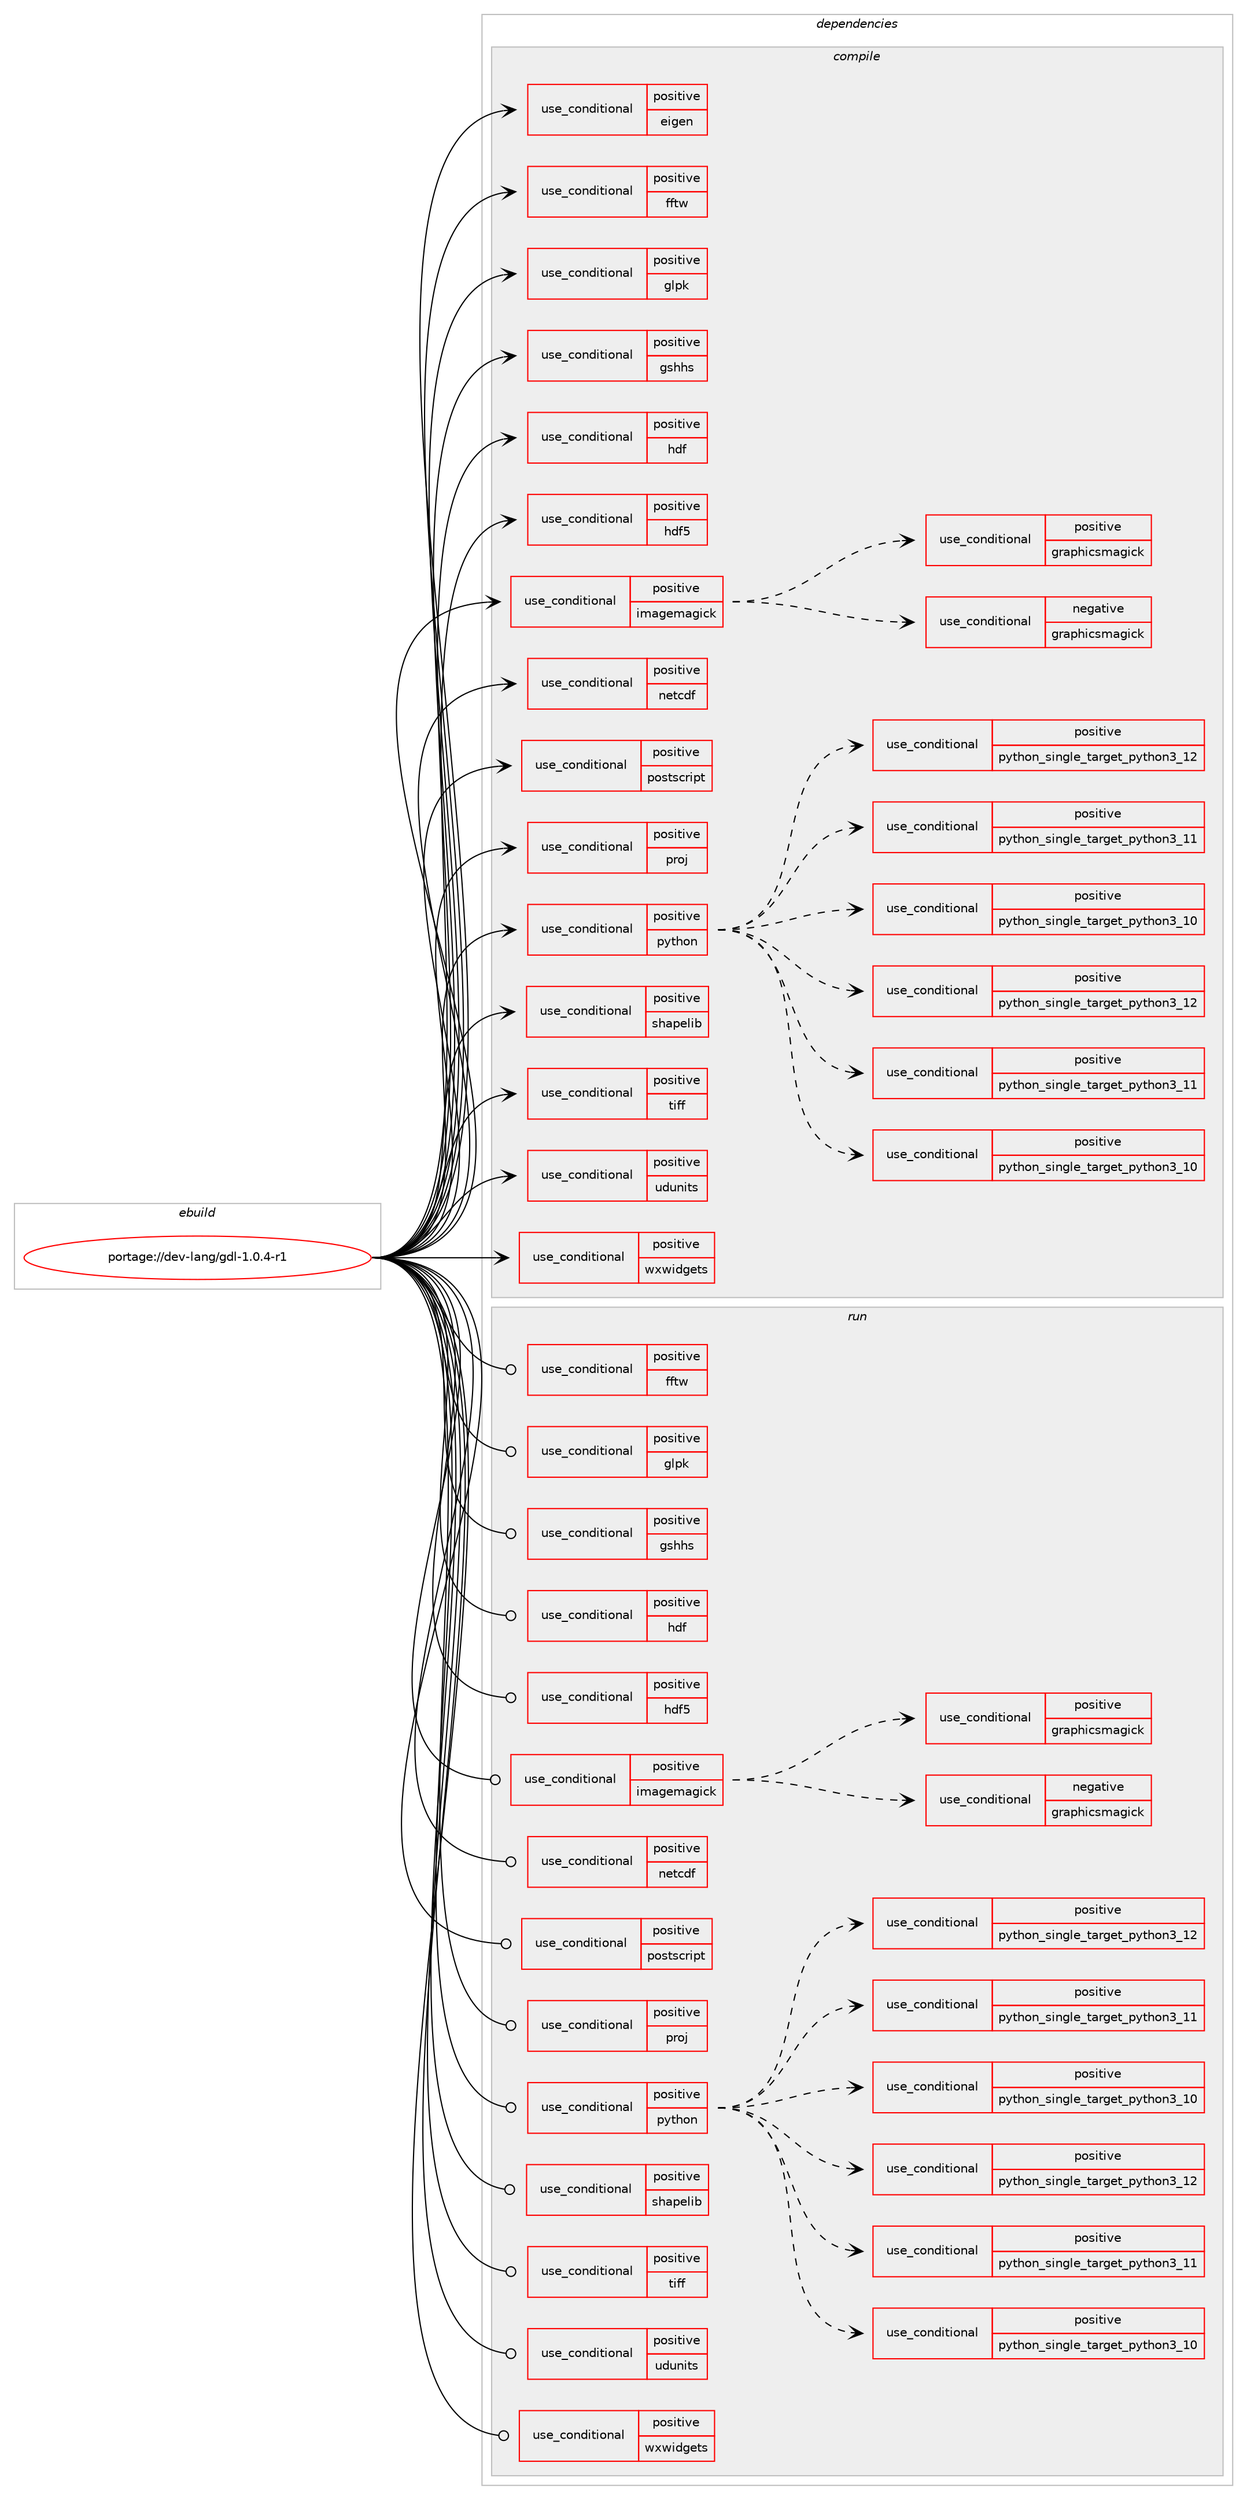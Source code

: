 digraph prolog {

# *************
# Graph options
# *************

newrank=true;
concentrate=true;
compound=true;
graph [rankdir=LR,fontname=Helvetica,fontsize=10,ranksep=1.5];#, ranksep=2.5, nodesep=0.2];
edge  [arrowhead=vee];
node  [fontname=Helvetica,fontsize=10];

# **********
# The ebuild
# **********

subgraph cluster_leftcol {
color=gray;
rank=same;
label=<<i>ebuild</i>>;
id [label="portage://dev-lang/gdl-1.0.4-r1", color=red, width=4, href="../dev-lang/gdl-1.0.4-r1.svg"];
}

# ****************
# The dependencies
# ****************

subgraph cluster_midcol {
color=gray;
label=<<i>dependencies</i>>;
subgraph cluster_compile {
fillcolor="#eeeeee";
style=filled;
label=<<i>compile</i>>;
subgraph cond22222 {
dependency50138 [label=<<TABLE BORDER="0" CELLBORDER="1" CELLSPACING="0" CELLPADDING="4"><TR><TD ROWSPAN="3" CELLPADDING="10">use_conditional</TD></TR><TR><TD>positive</TD></TR><TR><TD>eigen</TD></TR></TABLE>>, shape=none, color=red];
# *** BEGIN UNKNOWN DEPENDENCY TYPE (TODO) ***
# dependency50138 -> package_dependency(portage://dev-lang/gdl-1.0.4-r1,install,no,dev-cpp,eigen,none,[,,],[slot(3)],[])
# *** END UNKNOWN DEPENDENCY TYPE (TODO) ***

}
id:e -> dependency50138:w [weight=20,style="solid",arrowhead="vee"];
subgraph cond22223 {
dependency50139 [label=<<TABLE BORDER="0" CELLBORDER="1" CELLSPACING="0" CELLPADDING="4"><TR><TD ROWSPAN="3" CELLPADDING="10">use_conditional</TD></TR><TR><TD>positive</TD></TR><TR><TD>fftw</TD></TR></TABLE>>, shape=none, color=red];
# *** BEGIN UNKNOWN DEPENDENCY TYPE (TODO) ***
# dependency50139 -> package_dependency(portage://dev-lang/gdl-1.0.4-r1,install,no,sci-libs,fftw,none,[,,],[slot(3.0),equal],[])
# *** END UNKNOWN DEPENDENCY TYPE (TODO) ***

}
id:e -> dependency50139:w [weight=20,style="solid",arrowhead="vee"];
subgraph cond22224 {
dependency50140 [label=<<TABLE BORDER="0" CELLBORDER="1" CELLSPACING="0" CELLPADDING="4"><TR><TD ROWSPAN="3" CELLPADDING="10">use_conditional</TD></TR><TR><TD>positive</TD></TR><TR><TD>glpk</TD></TR></TABLE>>, shape=none, color=red];
# *** BEGIN UNKNOWN DEPENDENCY TYPE (TODO) ***
# dependency50140 -> package_dependency(portage://dev-lang/gdl-1.0.4-r1,install,no,sci-mathematics,glpk,none,[,,],any_same_slot,[])
# *** END UNKNOWN DEPENDENCY TYPE (TODO) ***

}
id:e -> dependency50140:w [weight=20,style="solid",arrowhead="vee"];
subgraph cond22225 {
dependency50141 [label=<<TABLE BORDER="0" CELLBORDER="1" CELLSPACING="0" CELLPADDING="4"><TR><TD ROWSPAN="3" CELLPADDING="10">use_conditional</TD></TR><TR><TD>positive</TD></TR><TR><TD>gshhs</TD></TR></TABLE>>, shape=none, color=red];
# *** BEGIN UNKNOWN DEPENDENCY TYPE (TODO) ***
# dependency50141 -> package_dependency(portage://dev-lang/gdl-1.0.4-r1,install,no,sci-geosciences,gshhs-data,none,[,,],[],[])
# *** END UNKNOWN DEPENDENCY TYPE (TODO) ***

# *** BEGIN UNKNOWN DEPENDENCY TYPE (TODO) ***
# dependency50141 -> package_dependency(portage://dev-lang/gdl-1.0.4-r1,install,no,sci-geosciences,gshhs,none,[,,],any_same_slot,[])
# *** END UNKNOWN DEPENDENCY TYPE (TODO) ***

}
id:e -> dependency50141:w [weight=20,style="solid",arrowhead="vee"];
subgraph cond22226 {
dependency50142 [label=<<TABLE BORDER="0" CELLBORDER="1" CELLSPACING="0" CELLPADDING="4"><TR><TD ROWSPAN="3" CELLPADDING="10">use_conditional</TD></TR><TR><TD>positive</TD></TR><TR><TD>hdf</TD></TR></TABLE>>, shape=none, color=red];
# *** BEGIN UNKNOWN DEPENDENCY TYPE (TODO) ***
# dependency50142 -> package_dependency(portage://dev-lang/gdl-1.0.4-r1,install,no,sci-libs,hdf,none,[,,],any_same_slot,[])
# *** END UNKNOWN DEPENDENCY TYPE (TODO) ***

}
id:e -> dependency50142:w [weight=20,style="solid",arrowhead="vee"];
subgraph cond22227 {
dependency50143 [label=<<TABLE BORDER="0" CELLBORDER="1" CELLSPACING="0" CELLPADDING="4"><TR><TD ROWSPAN="3" CELLPADDING="10">use_conditional</TD></TR><TR><TD>positive</TD></TR><TR><TD>hdf5</TD></TR></TABLE>>, shape=none, color=red];
# *** BEGIN UNKNOWN DEPENDENCY TYPE (TODO) ***
# dependency50143 -> package_dependency(portage://dev-lang/gdl-1.0.4-r1,install,no,sci-libs,hdf5,none,[,,],any_same_slot,[])
# *** END UNKNOWN DEPENDENCY TYPE (TODO) ***

}
id:e -> dependency50143:w [weight=20,style="solid",arrowhead="vee"];
subgraph cond22228 {
dependency50144 [label=<<TABLE BORDER="0" CELLBORDER="1" CELLSPACING="0" CELLPADDING="4"><TR><TD ROWSPAN="3" CELLPADDING="10">use_conditional</TD></TR><TR><TD>positive</TD></TR><TR><TD>imagemagick</TD></TR></TABLE>>, shape=none, color=red];
subgraph cond22229 {
dependency50145 [label=<<TABLE BORDER="0" CELLBORDER="1" CELLSPACING="0" CELLPADDING="4"><TR><TD ROWSPAN="3" CELLPADDING="10">use_conditional</TD></TR><TR><TD>negative</TD></TR><TR><TD>graphicsmagick</TD></TR></TABLE>>, shape=none, color=red];
# *** BEGIN UNKNOWN DEPENDENCY TYPE (TODO) ***
# dependency50145 -> package_dependency(portage://dev-lang/gdl-1.0.4-r1,install,no,media-gfx,imagemagick,none,[,,],any_same_slot,[use(enable(cxx),none)])
# *** END UNKNOWN DEPENDENCY TYPE (TODO) ***

}
dependency50144:e -> dependency50145:w [weight=20,style="dashed",arrowhead="vee"];
subgraph cond22230 {
dependency50146 [label=<<TABLE BORDER="0" CELLBORDER="1" CELLSPACING="0" CELLPADDING="4"><TR><TD ROWSPAN="3" CELLPADDING="10">use_conditional</TD></TR><TR><TD>positive</TD></TR><TR><TD>graphicsmagick</TD></TR></TABLE>>, shape=none, color=red];
# *** BEGIN UNKNOWN DEPENDENCY TYPE (TODO) ***
# dependency50146 -> package_dependency(portage://dev-lang/gdl-1.0.4-r1,install,no,media-gfx,graphicsmagick,none,[,,],any_same_slot,[use(enable(cxx),none)])
# *** END UNKNOWN DEPENDENCY TYPE (TODO) ***

}
dependency50144:e -> dependency50146:w [weight=20,style="dashed",arrowhead="vee"];
}
id:e -> dependency50144:w [weight=20,style="solid",arrowhead="vee"];
subgraph cond22231 {
dependency50147 [label=<<TABLE BORDER="0" CELLBORDER="1" CELLSPACING="0" CELLPADDING="4"><TR><TD ROWSPAN="3" CELLPADDING="10">use_conditional</TD></TR><TR><TD>positive</TD></TR><TR><TD>netcdf</TD></TR></TABLE>>, shape=none, color=red];
# *** BEGIN UNKNOWN DEPENDENCY TYPE (TODO) ***
# dependency50147 -> package_dependency(portage://dev-lang/gdl-1.0.4-r1,install,no,sci-libs,netcdf,none,[,,],any_same_slot,[])
# *** END UNKNOWN DEPENDENCY TYPE (TODO) ***

}
id:e -> dependency50147:w [weight=20,style="solid",arrowhead="vee"];
subgraph cond22232 {
dependency50148 [label=<<TABLE BORDER="0" CELLBORDER="1" CELLSPACING="0" CELLPADDING="4"><TR><TD ROWSPAN="3" CELLPADDING="10">use_conditional</TD></TR><TR><TD>positive</TD></TR><TR><TD>postscript</TD></TR></TABLE>>, shape=none, color=red];
# *** BEGIN UNKNOWN DEPENDENCY TYPE (TODO) ***
# dependency50148 -> package_dependency(portage://dev-lang/gdl-1.0.4-r1,install,no,dev-libs,pslib,none,[,,],[],[])
# *** END UNKNOWN DEPENDENCY TYPE (TODO) ***

}
id:e -> dependency50148:w [weight=20,style="solid",arrowhead="vee"];
subgraph cond22233 {
dependency50149 [label=<<TABLE BORDER="0" CELLBORDER="1" CELLSPACING="0" CELLPADDING="4"><TR><TD ROWSPAN="3" CELLPADDING="10">use_conditional</TD></TR><TR><TD>positive</TD></TR><TR><TD>proj</TD></TR></TABLE>>, shape=none, color=red];
# *** BEGIN UNKNOWN DEPENDENCY TYPE (TODO) ***
# dependency50149 -> package_dependency(portage://dev-lang/gdl-1.0.4-r1,install,no,sci-libs,proj,none,[,,],any_same_slot,[])
# *** END UNKNOWN DEPENDENCY TYPE (TODO) ***

}
id:e -> dependency50149:w [weight=20,style="solid",arrowhead="vee"];
subgraph cond22234 {
dependency50150 [label=<<TABLE BORDER="0" CELLBORDER="1" CELLSPACING="0" CELLPADDING="4"><TR><TD ROWSPAN="3" CELLPADDING="10">use_conditional</TD></TR><TR><TD>positive</TD></TR><TR><TD>python</TD></TR></TABLE>>, shape=none, color=red];
subgraph cond22235 {
dependency50151 [label=<<TABLE BORDER="0" CELLBORDER="1" CELLSPACING="0" CELLPADDING="4"><TR><TD ROWSPAN="3" CELLPADDING="10">use_conditional</TD></TR><TR><TD>positive</TD></TR><TR><TD>python_single_target_python3_10</TD></TR></TABLE>>, shape=none, color=red];
# *** BEGIN UNKNOWN DEPENDENCY TYPE (TODO) ***
# dependency50151 -> package_dependency(portage://dev-lang/gdl-1.0.4-r1,install,no,dev-lang,python,none,[,,],[slot(3.10)],[])
# *** END UNKNOWN DEPENDENCY TYPE (TODO) ***

}
dependency50150:e -> dependency50151:w [weight=20,style="dashed",arrowhead="vee"];
subgraph cond22236 {
dependency50152 [label=<<TABLE BORDER="0" CELLBORDER="1" CELLSPACING="0" CELLPADDING="4"><TR><TD ROWSPAN="3" CELLPADDING="10">use_conditional</TD></TR><TR><TD>positive</TD></TR><TR><TD>python_single_target_python3_11</TD></TR></TABLE>>, shape=none, color=red];
# *** BEGIN UNKNOWN DEPENDENCY TYPE (TODO) ***
# dependency50152 -> package_dependency(portage://dev-lang/gdl-1.0.4-r1,install,no,dev-lang,python,none,[,,],[slot(3.11)],[])
# *** END UNKNOWN DEPENDENCY TYPE (TODO) ***

}
dependency50150:e -> dependency50152:w [weight=20,style="dashed",arrowhead="vee"];
subgraph cond22237 {
dependency50153 [label=<<TABLE BORDER="0" CELLBORDER="1" CELLSPACING="0" CELLPADDING="4"><TR><TD ROWSPAN="3" CELLPADDING="10">use_conditional</TD></TR><TR><TD>positive</TD></TR><TR><TD>python_single_target_python3_12</TD></TR></TABLE>>, shape=none, color=red];
# *** BEGIN UNKNOWN DEPENDENCY TYPE (TODO) ***
# dependency50153 -> package_dependency(portage://dev-lang/gdl-1.0.4-r1,install,no,dev-lang,python,none,[,,],[slot(3.12)],[])
# *** END UNKNOWN DEPENDENCY TYPE (TODO) ***

}
dependency50150:e -> dependency50153:w [weight=20,style="dashed",arrowhead="vee"];
subgraph cond22238 {
dependency50154 [label=<<TABLE BORDER="0" CELLBORDER="1" CELLSPACING="0" CELLPADDING="4"><TR><TD ROWSPAN="3" CELLPADDING="10">use_conditional</TD></TR><TR><TD>positive</TD></TR><TR><TD>python_single_target_python3_10</TD></TR></TABLE>>, shape=none, color=red];
# *** BEGIN UNKNOWN DEPENDENCY TYPE (TODO) ***
# dependency50154 -> package_dependency(portage://dev-lang/gdl-1.0.4-r1,install,no,dev-python,numpy,none,[,,],[],[use(enable(python_targets_python3_10),negative)])
# *** END UNKNOWN DEPENDENCY TYPE (TODO) ***

}
dependency50150:e -> dependency50154:w [weight=20,style="dashed",arrowhead="vee"];
subgraph cond22239 {
dependency50155 [label=<<TABLE BORDER="0" CELLBORDER="1" CELLSPACING="0" CELLPADDING="4"><TR><TD ROWSPAN="3" CELLPADDING="10">use_conditional</TD></TR><TR><TD>positive</TD></TR><TR><TD>python_single_target_python3_11</TD></TR></TABLE>>, shape=none, color=red];
# *** BEGIN UNKNOWN DEPENDENCY TYPE (TODO) ***
# dependency50155 -> package_dependency(portage://dev-lang/gdl-1.0.4-r1,install,no,dev-python,numpy,none,[,,],[],[use(enable(python_targets_python3_11),negative)])
# *** END UNKNOWN DEPENDENCY TYPE (TODO) ***

}
dependency50150:e -> dependency50155:w [weight=20,style="dashed",arrowhead="vee"];
subgraph cond22240 {
dependency50156 [label=<<TABLE BORDER="0" CELLBORDER="1" CELLSPACING="0" CELLPADDING="4"><TR><TD ROWSPAN="3" CELLPADDING="10">use_conditional</TD></TR><TR><TD>positive</TD></TR><TR><TD>python_single_target_python3_12</TD></TR></TABLE>>, shape=none, color=red];
# *** BEGIN UNKNOWN DEPENDENCY TYPE (TODO) ***
# dependency50156 -> package_dependency(portage://dev-lang/gdl-1.0.4-r1,install,no,dev-python,numpy,none,[,,],[],[use(enable(python_targets_python3_12),negative)])
# *** END UNKNOWN DEPENDENCY TYPE (TODO) ***

}
dependency50150:e -> dependency50156:w [weight=20,style="dashed",arrowhead="vee"];
}
id:e -> dependency50150:w [weight=20,style="solid",arrowhead="vee"];
subgraph cond22241 {
dependency50157 [label=<<TABLE BORDER="0" CELLBORDER="1" CELLSPACING="0" CELLPADDING="4"><TR><TD ROWSPAN="3" CELLPADDING="10">use_conditional</TD></TR><TR><TD>positive</TD></TR><TR><TD>shapelib</TD></TR></TABLE>>, shape=none, color=red];
# *** BEGIN UNKNOWN DEPENDENCY TYPE (TODO) ***
# dependency50157 -> package_dependency(portage://dev-lang/gdl-1.0.4-r1,install,no,sci-libs,shapelib,none,[,,],any_same_slot,[])
# *** END UNKNOWN DEPENDENCY TYPE (TODO) ***

}
id:e -> dependency50157:w [weight=20,style="solid",arrowhead="vee"];
subgraph cond22242 {
dependency50158 [label=<<TABLE BORDER="0" CELLBORDER="1" CELLSPACING="0" CELLPADDING="4"><TR><TD ROWSPAN="3" CELLPADDING="10">use_conditional</TD></TR><TR><TD>positive</TD></TR><TR><TD>tiff</TD></TR></TABLE>>, shape=none, color=red];
# *** BEGIN UNKNOWN DEPENDENCY TYPE (TODO) ***
# dependency50158 -> package_dependency(portage://dev-lang/gdl-1.0.4-r1,install,no,media-libs,tiff,none,[,,],any_same_slot,[])
# *** END UNKNOWN DEPENDENCY TYPE (TODO) ***

# *** BEGIN UNKNOWN DEPENDENCY TYPE (TODO) ***
# dependency50158 -> package_dependency(portage://dev-lang/gdl-1.0.4-r1,install,no,sci-libs,libgeotiff,none,[,,],any_same_slot,[])
# *** END UNKNOWN DEPENDENCY TYPE (TODO) ***

}
id:e -> dependency50158:w [weight=20,style="solid",arrowhead="vee"];
subgraph cond22243 {
dependency50159 [label=<<TABLE BORDER="0" CELLBORDER="1" CELLSPACING="0" CELLPADDING="4"><TR><TD ROWSPAN="3" CELLPADDING="10">use_conditional</TD></TR><TR><TD>positive</TD></TR><TR><TD>udunits</TD></TR></TABLE>>, shape=none, color=red];
# *** BEGIN UNKNOWN DEPENDENCY TYPE (TODO) ***
# dependency50159 -> package_dependency(portage://dev-lang/gdl-1.0.4-r1,install,no,sci-libs,udunits,none,[,,],[],[])
# *** END UNKNOWN DEPENDENCY TYPE (TODO) ***

}
id:e -> dependency50159:w [weight=20,style="solid",arrowhead="vee"];
subgraph cond22244 {
dependency50160 [label=<<TABLE BORDER="0" CELLBORDER="1" CELLSPACING="0" CELLPADDING="4"><TR><TD ROWSPAN="3" CELLPADDING="10">use_conditional</TD></TR><TR><TD>positive</TD></TR><TR><TD>wxwidgets</TD></TR></TABLE>>, shape=none, color=red];
# *** BEGIN UNKNOWN DEPENDENCY TYPE (TODO) ***
# dependency50160 -> package_dependency(portage://dev-lang/gdl-1.0.4-r1,install,no,x11-libs,wxGTK,none,[,,],[slot(3.2-gtk3)],[use(enable(X),none)])
# *** END UNKNOWN DEPENDENCY TYPE (TODO) ***

}
id:e -> dependency50160:w [weight=20,style="solid",arrowhead="vee"];
# *** BEGIN UNKNOWN DEPENDENCY TYPE (TODO) ***
# id -> package_dependency(portage://dev-lang/gdl-1.0.4-r1,install,no,dev-cpp,antlr-cpp,none,[,,],[slot(2),equal],[])
# *** END UNKNOWN DEPENDENCY TYPE (TODO) ***

# *** BEGIN UNKNOWN DEPENDENCY TYPE (TODO) ***
# id -> package_dependency(portage://dev-lang/gdl-1.0.4-r1,install,no,dev-libs,expat,none,[,,],[],[])
# *** END UNKNOWN DEPENDENCY TYPE (TODO) ***

# *** BEGIN UNKNOWN DEPENDENCY TYPE (TODO) ***
# id -> package_dependency(portage://dev-lang/gdl-1.0.4-r1,install,no,media-libs,libpng,none,[,,],any_same_slot,[])
# *** END UNKNOWN DEPENDENCY TYPE (TODO) ***

# *** BEGIN UNKNOWN DEPENDENCY TYPE (TODO) ***
# id -> package_dependency(portage://dev-lang/gdl-1.0.4-r1,install,no,net-libs,libtirpc,none,[,,],any_same_slot,[])
# *** END UNKNOWN DEPENDENCY TYPE (TODO) ***

# *** BEGIN UNKNOWN DEPENDENCY TYPE (TODO) ***
# id -> package_dependency(portage://dev-lang/gdl-1.0.4-r1,install,no,sci-libs,gsl,none,[,,],any_same_slot,[])
# *** END UNKNOWN DEPENDENCY TYPE (TODO) ***

# *** BEGIN UNKNOWN DEPENDENCY TYPE (TODO) ***
# id -> package_dependency(portage://dev-lang/gdl-1.0.4-r1,install,no,sci-libs,plplot,none,[,,],any_same_slot,[use(enable(X),none),use(enable(cxx),none),use(disable(dynamic),none),use(optenable(wxwidgets),none)])
# *** END UNKNOWN DEPENDENCY TYPE (TODO) ***

# *** BEGIN UNKNOWN DEPENDENCY TYPE (TODO) ***
# id -> package_dependency(portage://dev-lang/gdl-1.0.4-r1,install,no,sys-libs,ncurses,none,[,,],any_same_slot,[])
# *** END UNKNOWN DEPENDENCY TYPE (TODO) ***

# *** BEGIN UNKNOWN DEPENDENCY TYPE (TODO) ***
# id -> package_dependency(portage://dev-lang/gdl-1.0.4-r1,install,no,sys-libs,readline,none,[,,],any_same_slot,[])
# *** END UNKNOWN DEPENDENCY TYPE (TODO) ***

# *** BEGIN UNKNOWN DEPENDENCY TYPE (TODO) ***
# id -> package_dependency(portage://dev-lang/gdl-1.0.4-r1,install,no,sys-libs,zlib,none,[,,],[],[])
# *** END UNKNOWN DEPENDENCY TYPE (TODO) ***

# *** BEGIN UNKNOWN DEPENDENCY TYPE (TODO) ***
# id -> package_dependency(portage://dev-lang/gdl-1.0.4-r1,install,no,x11-libs,libX11,none,[,,],[],[])
# *** END UNKNOWN DEPENDENCY TYPE (TODO) ***

}
subgraph cluster_compileandrun {
fillcolor="#eeeeee";
style=filled;
label=<<i>compile and run</i>>;
}
subgraph cluster_run {
fillcolor="#eeeeee";
style=filled;
label=<<i>run</i>>;
subgraph cond22245 {
dependency50161 [label=<<TABLE BORDER="0" CELLBORDER="1" CELLSPACING="0" CELLPADDING="4"><TR><TD ROWSPAN="3" CELLPADDING="10">use_conditional</TD></TR><TR><TD>positive</TD></TR><TR><TD>fftw</TD></TR></TABLE>>, shape=none, color=red];
# *** BEGIN UNKNOWN DEPENDENCY TYPE (TODO) ***
# dependency50161 -> package_dependency(portage://dev-lang/gdl-1.0.4-r1,run,no,sci-libs,fftw,none,[,,],[slot(3.0),equal],[])
# *** END UNKNOWN DEPENDENCY TYPE (TODO) ***

}
id:e -> dependency50161:w [weight=20,style="solid",arrowhead="odot"];
subgraph cond22246 {
dependency50162 [label=<<TABLE BORDER="0" CELLBORDER="1" CELLSPACING="0" CELLPADDING="4"><TR><TD ROWSPAN="3" CELLPADDING="10">use_conditional</TD></TR><TR><TD>positive</TD></TR><TR><TD>glpk</TD></TR></TABLE>>, shape=none, color=red];
# *** BEGIN UNKNOWN DEPENDENCY TYPE (TODO) ***
# dependency50162 -> package_dependency(portage://dev-lang/gdl-1.0.4-r1,run,no,sci-mathematics,glpk,none,[,,],any_same_slot,[])
# *** END UNKNOWN DEPENDENCY TYPE (TODO) ***

}
id:e -> dependency50162:w [weight=20,style="solid",arrowhead="odot"];
subgraph cond22247 {
dependency50163 [label=<<TABLE BORDER="0" CELLBORDER="1" CELLSPACING="0" CELLPADDING="4"><TR><TD ROWSPAN="3" CELLPADDING="10">use_conditional</TD></TR><TR><TD>positive</TD></TR><TR><TD>gshhs</TD></TR></TABLE>>, shape=none, color=red];
# *** BEGIN UNKNOWN DEPENDENCY TYPE (TODO) ***
# dependency50163 -> package_dependency(portage://dev-lang/gdl-1.0.4-r1,run,no,sci-geosciences,gshhs-data,none,[,,],[],[])
# *** END UNKNOWN DEPENDENCY TYPE (TODO) ***

# *** BEGIN UNKNOWN DEPENDENCY TYPE (TODO) ***
# dependency50163 -> package_dependency(portage://dev-lang/gdl-1.0.4-r1,run,no,sci-geosciences,gshhs,none,[,,],any_same_slot,[])
# *** END UNKNOWN DEPENDENCY TYPE (TODO) ***

}
id:e -> dependency50163:w [weight=20,style="solid",arrowhead="odot"];
subgraph cond22248 {
dependency50164 [label=<<TABLE BORDER="0" CELLBORDER="1" CELLSPACING="0" CELLPADDING="4"><TR><TD ROWSPAN="3" CELLPADDING="10">use_conditional</TD></TR><TR><TD>positive</TD></TR><TR><TD>hdf</TD></TR></TABLE>>, shape=none, color=red];
# *** BEGIN UNKNOWN DEPENDENCY TYPE (TODO) ***
# dependency50164 -> package_dependency(portage://dev-lang/gdl-1.0.4-r1,run,no,sci-libs,hdf,none,[,,],any_same_slot,[])
# *** END UNKNOWN DEPENDENCY TYPE (TODO) ***

}
id:e -> dependency50164:w [weight=20,style="solid",arrowhead="odot"];
subgraph cond22249 {
dependency50165 [label=<<TABLE BORDER="0" CELLBORDER="1" CELLSPACING="0" CELLPADDING="4"><TR><TD ROWSPAN="3" CELLPADDING="10">use_conditional</TD></TR><TR><TD>positive</TD></TR><TR><TD>hdf5</TD></TR></TABLE>>, shape=none, color=red];
# *** BEGIN UNKNOWN DEPENDENCY TYPE (TODO) ***
# dependency50165 -> package_dependency(portage://dev-lang/gdl-1.0.4-r1,run,no,sci-libs,hdf5,none,[,,],any_same_slot,[])
# *** END UNKNOWN DEPENDENCY TYPE (TODO) ***

}
id:e -> dependency50165:w [weight=20,style="solid",arrowhead="odot"];
subgraph cond22250 {
dependency50166 [label=<<TABLE BORDER="0" CELLBORDER="1" CELLSPACING="0" CELLPADDING="4"><TR><TD ROWSPAN="3" CELLPADDING="10">use_conditional</TD></TR><TR><TD>positive</TD></TR><TR><TD>imagemagick</TD></TR></TABLE>>, shape=none, color=red];
subgraph cond22251 {
dependency50167 [label=<<TABLE BORDER="0" CELLBORDER="1" CELLSPACING="0" CELLPADDING="4"><TR><TD ROWSPAN="3" CELLPADDING="10">use_conditional</TD></TR><TR><TD>negative</TD></TR><TR><TD>graphicsmagick</TD></TR></TABLE>>, shape=none, color=red];
# *** BEGIN UNKNOWN DEPENDENCY TYPE (TODO) ***
# dependency50167 -> package_dependency(portage://dev-lang/gdl-1.0.4-r1,run,no,media-gfx,imagemagick,none,[,,],any_same_slot,[use(enable(cxx),none)])
# *** END UNKNOWN DEPENDENCY TYPE (TODO) ***

}
dependency50166:e -> dependency50167:w [weight=20,style="dashed",arrowhead="vee"];
subgraph cond22252 {
dependency50168 [label=<<TABLE BORDER="0" CELLBORDER="1" CELLSPACING="0" CELLPADDING="4"><TR><TD ROWSPAN="3" CELLPADDING="10">use_conditional</TD></TR><TR><TD>positive</TD></TR><TR><TD>graphicsmagick</TD></TR></TABLE>>, shape=none, color=red];
# *** BEGIN UNKNOWN DEPENDENCY TYPE (TODO) ***
# dependency50168 -> package_dependency(portage://dev-lang/gdl-1.0.4-r1,run,no,media-gfx,graphicsmagick,none,[,,],any_same_slot,[use(enable(cxx),none)])
# *** END UNKNOWN DEPENDENCY TYPE (TODO) ***

}
dependency50166:e -> dependency50168:w [weight=20,style="dashed",arrowhead="vee"];
}
id:e -> dependency50166:w [weight=20,style="solid",arrowhead="odot"];
subgraph cond22253 {
dependency50169 [label=<<TABLE BORDER="0" CELLBORDER="1" CELLSPACING="0" CELLPADDING="4"><TR><TD ROWSPAN="3" CELLPADDING="10">use_conditional</TD></TR><TR><TD>positive</TD></TR><TR><TD>netcdf</TD></TR></TABLE>>, shape=none, color=red];
# *** BEGIN UNKNOWN DEPENDENCY TYPE (TODO) ***
# dependency50169 -> package_dependency(portage://dev-lang/gdl-1.0.4-r1,run,no,sci-libs,netcdf,none,[,,],any_same_slot,[])
# *** END UNKNOWN DEPENDENCY TYPE (TODO) ***

}
id:e -> dependency50169:w [weight=20,style="solid",arrowhead="odot"];
subgraph cond22254 {
dependency50170 [label=<<TABLE BORDER="0" CELLBORDER="1" CELLSPACING="0" CELLPADDING="4"><TR><TD ROWSPAN="3" CELLPADDING="10">use_conditional</TD></TR><TR><TD>positive</TD></TR><TR><TD>postscript</TD></TR></TABLE>>, shape=none, color=red];
# *** BEGIN UNKNOWN DEPENDENCY TYPE (TODO) ***
# dependency50170 -> package_dependency(portage://dev-lang/gdl-1.0.4-r1,run,no,dev-libs,pslib,none,[,,],[],[])
# *** END UNKNOWN DEPENDENCY TYPE (TODO) ***

}
id:e -> dependency50170:w [weight=20,style="solid",arrowhead="odot"];
subgraph cond22255 {
dependency50171 [label=<<TABLE BORDER="0" CELLBORDER="1" CELLSPACING="0" CELLPADDING="4"><TR><TD ROWSPAN="3" CELLPADDING="10">use_conditional</TD></TR><TR><TD>positive</TD></TR><TR><TD>proj</TD></TR></TABLE>>, shape=none, color=red];
# *** BEGIN UNKNOWN DEPENDENCY TYPE (TODO) ***
# dependency50171 -> package_dependency(portage://dev-lang/gdl-1.0.4-r1,run,no,sci-libs,proj,none,[,,],any_same_slot,[])
# *** END UNKNOWN DEPENDENCY TYPE (TODO) ***

}
id:e -> dependency50171:w [weight=20,style="solid",arrowhead="odot"];
subgraph cond22256 {
dependency50172 [label=<<TABLE BORDER="0" CELLBORDER="1" CELLSPACING="0" CELLPADDING="4"><TR><TD ROWSPAN="3" CELLPADDING="10">use_conditional</TD></TR><TR><TD>positive</TD></TR><TR><TD>python</TD></TR></TABLE>>, shape=none, color=red];
subgraph cond22257 {
dependency50173 [label=<<TABLE BORDER="0" CELLBORDER="1" CELLSPACING="0" CELLPADDING="4"><TR><TD ROWSPAN="3" CELLPADDING="10">use_conditional</TD></TR><TR><TD>positive</TD></TR><TR><TD>python_single_target_python3_10</TD></TR></TABLE>>, shape=none, color=red];
# *** BEGIN UNKNOWN DEPENDENCY TYPE (TODO) ***
# dependency50173 -> package_dependency(portage://dev-lang/gdl-1.0.4-r1,run,no,dev-lang,python,none,[,,],[slot(3.10)],[])
# *** END UNKNOWN DEPENDENCY TYPE (TODO) ***

}
dependency50172:e -> dependency50173:w [weight=20,style="dashed",arrowhead="vee"];
subgraph cond22258 {
dependency50174 [label=<<TABLE BORDER="0" CELLBORDER="1" CELLSPACING="0" CELLPADDING="4"><TR><TD ROWSPAN="3" CELLPADDING="10">use_conditional</TD></TR><TR><TD>positive</TD></TR><TR><TD>python_single_target_python3_11</TD></TR></TABLE>>, shape=none, color=red];
# *** BEGIN UNKNOWN DEPENDENCY TYPE (TODO) ***
# dependency50174 -> package_dependency(portage://dev-lang/gdl-1.0.4-r1,run,no,dev-lang,python,none,[,,],[slot(3.11)],[])
# *** END UNKNOWN DEPENDENCY TYPE (TODO) ***

}
dependency50172:e -> dependency50174:w [weight=20,style="dashed",arrowhead="vee"];
subgraph cond22259 {
dependency50175 [label=<<TABLE BORDER="0" CELLBORDER="1" CELLSPACING="0" CELLPADDING="4"><TR><TD ROWSPAN="3" CELLPADDING="10">use_conditional</TD></TR><TR><TD>positive</TD></TR><TR><TD>python_single_target_python3_12</TD></TR></TABLE>>, shape=none, color=red];
# *** BEGIN UNKNOWN DEPENDENCY TYPE (TODO) ***
# dependency50175 -> package_dependency(portage://dev-lang/gdl-1.0.4-r1,run,no,dev-lang,python,none,[,,],[slot(3.12)],[])
# *** END UNKNOWN DEPENDENCY TYPE (TODO) ***

}
dependency50172:e -> dependency50175:w [weight=20,style="dashed",arrowhead="vee"];
subgraph cond22260 {
dependency50176 [label=<<TABLE BORDER="0" CELLBORDER="1" CELLSPACING="0" CELLPADDING="4"><TR><TD ROWSPAN="3" CELLPADDING="10">use_conditional</TD></TR><TR><TD>positive</TD></TR><TR><TD>python_single_target_python3_10</TD></TR></TABLE>>, shape=none, color=red];
# *** BEGIN UNKNOWN DEPENDENCY TYPE (TODO) ***
# dependency50176 -> package_dependency(portage://dev-lang/gdl-1.0.4-r1,run,no,dev-python,numpy,none,[,,],[],[use(enable(python_targets_python3_10),negative)])
# *** END UNKNOWN DEPENDENCY TYPE (TODO) ***

}
dependency50172:e -> dependency50176:w [weight=20,style="dashed",arrowhead="vee"];
subgraph cond22261 {
dependency50177 [label=<<TABLE BORDER="0" CELLBORDER="1" CELLSPACING="0" CELLPADDING="4"><TR><TD ROWSPAN="3" CELLPADDING="10">use_conditional</TD></TR><TR><TD>positive</TD></TR><TR><TD>python_single_target_python3_11</TD></TR></TABLE>>, shape=none, color=red];
# *** BEGIN UNKNOWN DEPENDENCY TYPE (TODO) ***
# dependency50177 -> package_dependency(portage://dev-lang/gdl-1.0.4-r1,run,no,dev-python,numpy,none,[,,],[],[use(enable(python_targets_python3_11),negative)])
# *** END UNKNOWN DEPENDENCY TYPE (TODO) ***

}
dependency50172:e -> dependency50177:w [weight=20,style="dashed",arrowhead="vee"];
subgraph cond22262 {
dependency50178 [label=<<TABLE BORDER="0" CELLBORDER="1" CELLSPACING="0" CELLPADDING="4"><TR><TD ROWSPAN="3" CELLPADDING="10">use_conditional</TD></TR><TR><TD>positive</TD></TR><TR><TD>python_single_target_python3_12</TD></TR></TABLE>>, shape=none, color=red];
# *** BEGIN UNKNOWN DEPENDENCY TYPE (TODO) ***
# dependency50178 -> package_dependency(portage://dev-lang/gdl-1.0.4-r1,run,no,dev-python,numpy,none,[,,],[],[use(enable(python_targets_python3_12),negative)])
# *** END UNKNOWN DEPENDENCY TYPE (TODO) ***

}
dependency50172:e -> dependency50178:w [weight=20,style="dashed",arrowhead="vee"];
}
id:e -> dependency50172:w [weight=20,style="solid",arrowhead="odot"];
subgraph cond22263 {
dependency50179 [label=<<TABLE BORDER="0" CELLBORDER="1" CELLSPACING="0" CELLPADDING="4"><TR><TD ROWSPAN="3" CELLPADDING="10">use_conditional</TD></TR><TR><TD>positive</TD></TR><TR><TD>shapelib</TD></TR></TABLE>>, shape=none, color=red];
# *** BEGIN UNKNOWN DEPENDENCY TYPE (TODO) ***
# dependency50179 -> package_dependency(portage://dev-lang/gdl-1.0.4-r1,run,no,sci-libs,shapelib,none,[,,],any_same_slot,[])
# *** END UNKNOWN DEPENDENCY TYPE (TODO) ***

}
id:e -> dependency50179:w [weight=20,style="solid",arrowhead="odot"];
subgraph cond22264 {
dependency50180 [label=<<TABLE BORDER="0" CELLBORDER="1" CELLSPACING="0" CELLPADDING="4"><TR><TD ROWSPAN="3" CELLPADDING="10">use_conditional</TD></TR><TR><TD>positive</TD></TR><TR><TD>tiff</TD></TR></TABLE>>, shape=none, color=red];
# *** BEGIN UNKNOWN DEPENDENCY TYPE (TODO) ***
# dependency50180 -> package_dependency(portage://dev-lang/gdl-1.0.4-r1,run,no,media-libs,tiff,none,[,,],any_same_slot,[])
# *** END UNKNOWN DEPENDENCY TYPE (TODO) ***

# *** BEGIN UNKNOWN DEPENDENCY TYPE (TODO) ***
# dependency50180 -> package_dependency(portage://dev-lang/gdl-1.0.4-r1,run,no,sci-libs,libgeotiff,none,[,,],any_same_slot,[])
# *** END UNKNOWN DEPENDENCY TYPE (TODO) ***

}
id:e -> dependency50180:w [weight=20,style="solid",arrowhead="odot"];
subgraph cond22265 {
dependency50181 [label=<<TABLE BORDER="0" CELLBORDER="1" CELLSPACING="0" CELLPADDING="4"><TR><TD ROWSPAN="3" CELLPADDING="10">use_conditional</TD></TR><TR><TD>positive</TD></TR><TR><TD>udunits</TD></TR></TABLE>>, shape=none, color=red];
# *** BEGIN UNKNOWN DEPENDENCY TYPE (TODO) ***
# dependency50181 -> package_dependency(portage://dev-lang/gdl-1.0.4-r1,run,no,sci-libs,udunits,none,[,,],[],[])
# *** END UNKNOWN DEPENDENCY TYPE (TODO) ***

}
id:e -> dependency50181:w [weight=20,style="solid",arrowhead="odot"];
subgraph cond22266 {
dependency50182 [label=<<TABLE BORDER="0" CELLBORDER="1" CELLSPACING="0" CELLPADDING="4"><TR><TD ROWSPAN="3" CELLPADDING="10">use_conditional</TD></TR><TR><TD>positive</TD></TR><TR><TD>wxwidgets</TD></TR></TABLE>>, shape=none, color=red];
# *** BEGIN UNKNOWN DEPENDENCY TYPE (TODO) ***
# dependency50182 -> package_dependency(portage://dev-lang/gdl-1.0.4-r1,run,no,x11-libs,wxGTK,none,[,,],[slot(3.2-gtk3)],[use(enable(X),none)])
# *** END UNKNOWN DEPENDENCY TYPE (TODO) ***

}
id:e -> dependency50182:w [weight=20,style="solid",arrowhead="odot"];
# *** BEGIN UNKNOWN DEPENDENCY TYPE (TODO) ***
# id -> package_dependency(portage://dev-lang/gdl-1.0.4-r1,run,no,dev-cpp,antlr-cpp,none,[,,],[slot(2),equal],[])
# *** END UNKNOWN DEPENDENCY TYPE (TODO) ***

# *** BEGIN UNKNOWN DEPENDENCY TYPE (TODO) ***
# id -> package_dependency(portage://dev-lang/gdl-1.0.4-r1,run,no,dev-libs,expat,none,[,,],[],[])
# *** END UNKNOWN DEPENDENCY TYPE (TODO) ***

# *** BEGIN UNKNOWN DEPENDENCY TYPE (TODO) ***
# id -> package_dependency(portage://dev-lang/gdl-1.0.4-r1,run,no,media-libs,libpng,none,[,,],any_same_slot,[])
# *** END UNKNOWN DEPENDENCY TYPE (TODO) ***

# *** BEGIN UNKNOWN DEPENDENCY TYPE (TODO) ***
# id -> package_dependency(portage://dev-lang/gdl-1.0.4-r1,run,no,net-libs,libtirpc,none,[,,],any_same_slot,[])
# *** END UNKNOWN DEPENDENCY TYPE (TODO) ***

# *** BEGIN UNKNOWN DEPENDENCY TYPE (TODO) ***
# id -> package_dependency(portage://dev-lang/gdl-1.0.4-r1,run,no,sci-libs,gsl,none,[,,],any_same_slot,[])
# *** END UNKNOWN DEPENDENCY TYPE (TODO) ***

# *** BEGIN UNKNOWN DEPENDENCY TYPE (TODO) ***
# id -> package_dependency(portage://dev-lang/gdl-1.0.4-r1,run,no,sci-libs,plplot,none,[,,],any_same_slot,[use(enable(X),none),use(enable(cxx),none),use(disable(dynamic),none),use(optenable(wxwidgets),none)])
# *** END UNKNOWN DEPENDENCY TYPE (TODO) ***

# *** BEGIN UNKNOWN DEPENDENCY TYPE (TODO) ***
# id -> package_dependency(portage://dev-lang/gdl-1.0.4-r1,run,no,sys-libs,ncurses,none,[,,],any_same_slot,[])
# *** END UNKNOWN DEPENDENCY TYPE (TODO) ***

# *** BEGIN UNKNOWN DEPENDENCY TYPE (TODO) ***
# id -> package_dependency(portage://dev-lang/gdl-1.0.4-r1,run,no,sys-libs,readline,none,[,,],any_same_slot,[])
# *** END UNKNOWN DEPENDENCY TYPE (TODO) ***

# *** BEGIN UNKNOWN DEPENDENCY TYPE (TODO) ***
# id -> package_dependency(portage://dev-lang/gdl-1.0.4-r1,run,no,sys-libs,zlib,none,[,,],[],[])
# *** END UNKNOWN DEPENDENCY TYPE (TODO) ***

# *** BEGIN UNKNOWN DEPENDENCY TYPE (TODO) ***
# id -> package_dependency(portage://dev-lang/gdl-1.0.4-r1,run,no,x11-libs,libX11,none,[,,],[],[])
# *** END UNKNOWN DEPENDENCY TYPE (TODO) ***

}
}

# **************
# The candidates
# **************

subgraph cluster_choices {
rank=same;
color=gray;
label=<<i>candidates</i>>;

}

}
